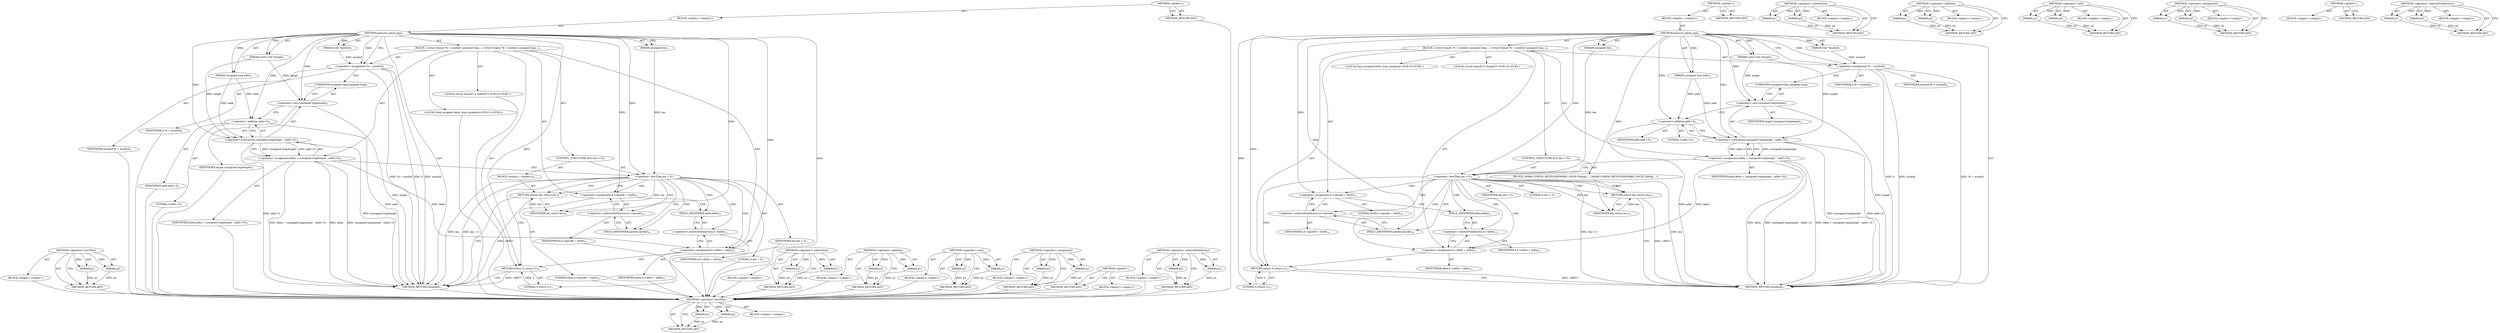 digraph "&lt;operator&gt;.indirectFieldAccess" {
vulnerable_92 [label=<(METHOD,&lt;operator&gt;.lessThan)>];
vulnerable_93 [label=<(PARAM,p1)>];
vulnerable_94 [label=<(PARAM,p2)>];
vulnerable_95 [label=<(BLOCK,&lt;empty&gt;,&lt;empty&gt;)>];
vulnerable_96 [label=<(METHOD_RETURN,ANY)>];
vulnerable_6 [label=<(METHOD,&lt;global&gt;)<SUB>1</SUB>>];
vulnerable_7 [label=<(BLOCK,&lt;empty&gt;,&lt;empty&gt;)<SUB>1</SUB>>];
vulnerable_8 [label=<(METHOD,paravirt_patch_jmp)<SUB>1</SUB>>];
vulnerable_9 [label=<(PARAM,void *insnbuf)<SUB>1</SUB>>];
vulnerable_10 [label=<(PARAM,const void *target)<SUB>1</SUB>>];
vulnerable_11 [label=<(PARAM,unsigned long addr)<SUB>2</SUB>>];
vulnerable_12 [label=<(PARAM,unsigned len)<SUB>2</SUB>>];
vulnerable_13 [label=<(BLOCK,{
 	struct branch *b = insnbuf;
 	unsigned long...,{
 	struct branch *b = insnbuf;
 	unsigned long...)<SUB>3</SUB>>];
vulnerable_14 [label="<(LOCAL,struct branch* b: branch*)<SUB>4</SUB>>"];
vulnerable_15 [label=<(&lt;operator&gt;.assignment,*b = insnbuf)<SUB>4</SUB>>];
vulnerable_16 [label=<(IDENTIFIER,b,*b = insnbuf)<SUB>4</SUB>>];
vulnerable_17 [label=<(IDENTIFIER,insnbuf,*b = insnbuf)<SUB>4</SUB>>];
vulnerable_18 [label="<(LOCAL,long unsigned delta: long unsigned)<SUB>5</SUB>>"];
vulnerable_19 [label=<(&lt;operator&gt;.assignment,delta = (unsigned long)target - (addr+5))<SUB>5</SUB>>];
vulnerable_20 [label=<(IDENTIFIER,delta,delta = (unsigned long)target - (addr+5))<SUB>5</SUB>>];
vulnerable_21 [label=<(&lt;operator&gt;.subtraction,(unsigned long)target - (addr+5))<SUB>5</SUB>>];
vulnerable_22 [label=<(&lt;operator&gt;.cast,(unsigned long)target)<SUB>5</SUB>>];
vulnerable_23 [label=<(UNKNOWN,unsigned long,unsigned long)<SUB>5</SUB>>];
vulnerable_24 [label=<(IDENTIFIER,target,(unsigned long)target)<SUB>5</SUB>>];
vulnerable_25 [label=<(&lt;operator&gt;.addition,addr+5)<SUB>5</SUB>>];
vulnerable_26 [label=<(IDENTIFIER,addr,addr+5)<SUB>5</SUB>>];
vulnerable_27 [label=<(LITERAL,5,addr+5)<SUB>5</SUB>>];
vulnerable_28 [label=<(CONTROL_STRUCTURE,IF,if (len &lt; 5))<SUB>7</SUB>>];
vulnerable_29 [label=<(&lt;operator&gt;.lessThan,len &lt; 5)<SUB>7</SUB>>];
vulnerable_30 [label=<(IDENTIFIER,len,len &lt; 5)<SUB>7</SUB>>];
vulnerable_31 [label=<(LITERAL,5,len &lt; 5)<SUB>7</SUB>>];
vulnerable_32 [label=<(BLOCK,&lt;empty&gt;,&lt;empty&gt;)<SUB>8</SUB>>];
vulnerable_33 [label=<(RETURN,return len;,return len;)<SUB>8</SUB>>];
vulnerable_34 [label=<(IDENTIFIER,len,return len;)<SUB>8</SUB>>];
vulnerable_35 [label=<(&lt;operator&gt;.assignment,b-&gt;opcode = 0xe9)<SUB>10</SUB>>];
vulnerable_36 [label=<(&lt;operator&gt;.indirectFieldAccess,b-&gt;opcode)<SUB>10</SUB>>];
vulnerable_37 [label=<(IDENTIFIER,b,b-&gt;opcode = 0xe9)<SUB>10</SUB>>];
vulnerable_38 [label=<(FIELD_IDENTIFIER,opcode,opcode)<SUB>10</SUB>>];
vulnerable_39 [label=<(LITERAL,0xe9,b-&gt;opcode = 0xe9)<SUB>10</SUB>>];
vulnerable_40 [label=<(&lt;operator&gt;.assignment,b-&gt;delta = delta)<SUB>11</SUB>>];
vulnerable_41 [label=<(&lt;operator&gt;.indirectFieldAccess,b-&gt;delta)<SUB>11</SUB>>];
vulnerable_42 [label=<(IDENTIFIER,b,b-&gt;delta = delta)<SUB>11</SUB>>];
vulnerable_43 [label=<(FIELD_IDENTIFIER,delta,delta)<SUB>11</SUB>>];
vulnerable_44 [label=<(IDENTIFIER,delta,b-&gt;delta = delta)<SUB>11</SUB>>];
vulnerable_45 [label=<(RETURN,return 5;,return 5;)<SUB>13</SUB>>];
vulnerable_46 [label=<(LITERAL,5,return 5;)<SUB>13</SUB>>];
vulnerable_47 [label=<(METHOD_RETURN,unsigned)<SUB>1</SUB>>];
vulnerable_49 [label=<(METHOD_RETURN,ANY)<SUB>1</SUB>>];
vulnerable_77 [label=<(METHOD,&lt;operator&gt;.subtraction)>];
vulnerable_78 [label=<(PARAM,p1)>];
vulnerable_79 [label=<(PARAM,p2)>];
vulnerable_80 [label=<(BLOCK,&lt;empty&gt;,&lt;empty&gt;)>];
vulnerable_81 [label=<(METHOD_RETURN,ANY)>];
vulnerable_87 [label=<(METHOD,&lt;operator&gt;.addition)>];
vulnerable_88 [label=<(PARAM,p1)>];
vulnerable_89 [label=<(PARAM,p2)>];
vulnerable_90 [label=<(BLOCK,&lt;empty&gt;,&lt;empty&gt;)>];
vulnerable_91 [label=<(METHOD_RETURN,ANY)>];
vulnerable_82 [label=<(METHOD,&lt;operator&gt;.cast)>];
vulnerable_83 [label=<(PARAM,p1)>];
vulnerable_84 [label=<(PARAM,p2)>];
vulnerable_85 [label=<(BLOCK,&lt;empty&gt;,&lt;empty&gt;)>];
vulnerable_86 [label=<(METHOD_RETURN,ANY)>];
vulnerable_72 [label=<(METHOD,&lt;operator&gt;.assignment)>];
vulnerable_73 [label=<(PARAM,p1)>];
vulnerable_74 [label=<(PARAM,p2)>];
vulnerable_75 [label=<(BLOCK,&lt;empty&gt;,&lt;empty&gt;)>];
vulnerable_76 [label=<(METHOD_RETURN,ANY)>];
vulnerable_66 [label=<(METHOD,&lt;global&gt;)<SUB>1</SUB>>];
vulnerable_67 [label=<(BLOCK,&lt;empty&gt;,&lt;empty&gt;)>];
vulnerable_68 [label=<(METHOD_RETURN,ANY)>];
vulnerable_97 [label=<(METHOD,&lt;operator&gt;.indirectFieldAccess)>];
vulnerable_98 [label=<(PARAM,p1)>];
vulnerable_99 [label=<(PARAM,p2)>];
vulnerable_100 [label=<(BLOCK,&lt;empty&gt;,&lt;empty&gt;)>];
vulnerable_101 [label=<(METHOD_RETURN,ANY)>];
fixed_92 [label=<(METHOD,&lt;operator&gt;.lessThan)>];
fixed_93 [label=<(PARAM,p1)>];
fixed_94 [label=<(PARAM,p2)>];
fixed_95 [label=<(BLOCK,&lt;empty&gt;,&lt;empty&gt;)>];
fixed_96 [label=<(METHOD_RETURN,ANY)>];
fixed_6 [label=<(METHOD,&lt;global&gt;)<SUB>1</SUB>>];
fixed_7 [label=<(BLOCK,&lt;empty&gt;,&lt;empty&gt;)<SUB>1</SUB>>];
fixed_8 [label=<(METHOD,paravirt_patch_jmp)<SUB>1</SUB>>];
fixed_9 [label=<(PARAM,void *insnbuf)<SUB>1</SUB>>];
fixed_10 [label=<(PARAM,const void *target)<SUB>1</SUB>>];
fixed_11 [label=<(PARAM,unsigned long addr)<SUB>2</SUB>>];
fixed_12 [label=<(PARAM,unsigned len)<SUB>2</SUB>>];
fixed_13 [label=<(BLOCK,{
 	struct branch *b = insnbuf;
 	unsigned long...,{
 	struct branch *b = insnbuf;
 	unsigned long...)<SUB>3</SUB>>];
fixed_14 [label="<(LOCAL,struct branch* b: branch*)<SUB>4</SUB>>"];
fixed_15 [label=<(&lt;operator&gt;.assignment,*b = insnbuf)<SUB>4</SUB>>];
fixed_16 [label=<(IDENTIFIER,b,*b = insnbuf)<SUB>4</SUB>>];
fixed_17 [label=<(IDENTIFIER,insnbuf,*b = insnbuf)<SUB>4</SUB>>];
fixed_18 [label="<(LOCAL,long unsigned delta: long unsigned)<SUB>5</SUB>>"];
fixed_19 [label=<(&lt;operator&gt;.assignment,delta = (unsigned long)target - (addr+5))<SUB>5</SUB>>];
fixed_20 [label=<(IDENTIFIER,delta,delta = (unsigned long)target - (addr+5))<SUB>5</SUB>>];
fixed_21 [label=<(&lt;operator&gt;.subtraction,(unsigned long)target - (addr+5))<SUB>5</SUB>>];
fixed_22 [label=<(&lt;operator&gt;.cast,(unsigned long)target)<SUB>5</SUB>>];
fixed_23 [label=<(UNKNOWN,unsigned long,unsigned long)<SUB>5</SUB>>];
fixed_24 [label=<(IDENTIFIER,target,(unsigned long)target)<SUB>5</SUB>>];
fixed_25 [label=<(&lt;operator&gt;.addition,addr+5)<SUB>5</SUB>>];
fixed_26 [label=<(IDENTIFIER,addr,addr+5)<SUB>5</SUB>>];
fixed_27 [label=<(LITERAL,5,addr+5)<SUB>5</SUB>>];
fixed_28 [label=<(CONTROL_STRUCTURE,IF,if (len &lt; 5))<SUB>7</SUB>>];
fixed_29 [label=<(&lt;operator&gt;.lessThan,len &lt; 5)<SUB>7</SUB>>];
fixed_30 [label=<(IDENTIFIER,len,len &lt; 5)<SUB>7</SUB>>];
fixed_31 [label=<(LITERAL,5,len &lt; 5)<SUB>7</SUB>>];
fixed_32 [label=<(BLOCK,{
#ifdef CONFIG_RETPOLINE
		WARN_ONCE(&quot;Failing ...,{
#ifdef CONFIG_RETPOLINE
		WARN_ONCE(&quot;Failing ...)<SUB>7</SUB>>];
fixed_33 [label=<(RETURN,return len;,return len;)<SUB>11</SUB>>];
fixed_34 [label=<(IDENTIFIER,len,return len;)<SUB>11</SUB>>];
fixed_35 [label=<(&lt;operator&gt;.assignment,b-&gt;opcode = 0xe9)<SUB>14</SUB>>];
fixed_36 [label=<(&lt;operator&gt;.indirectFieldAccess,b-&gt;opcode)<SUB>14</SUB>>];
fixed_37 [label=<(IDENTIFIER,b,b-&gt;opcode = 0xe9)<SUB>14</SUB>>];
fixed_38 [label=<(FIELD_IDENTIFIER,opcode,opcode)<SUB>14</SUB>>];
fixed_39 [label=<(LITERAL,0xe9,b-&gt;opcode = 0xe9)<SUB>14</SUB>>];
fixed_40 [label=<(&lt;operator&gt;.assignment,b-&gt;delta = delta)<SUB>15</SUB>>];
fixed_41 [label=<(&lt;operator&gt;.indirectFieldAccess,b-&gt;delta)<SUB>15</SUB>>];
fixed_42 [label=<(IDENTIFIER,b,b-&gt;delta = delta)<SUB>15</SUB>>];
fixed_43 [label=<(FIELD_IDENTIFIER,delta,delta)<SUB>15</SUB>>];
fixed_44 [label=<(IDENTIFIER,delta,b-&gt;delta = delta)<SUB>15</SUB>>];
fixed_45 [label=<(RETURN,return 5;,return 5;)<SUB>17</SUB>>];
fixed_46 [label=<(LITERAL,5,return 5;)<SUB>17</SUB>>];
fixed_47 [label=<(METHOD_RETURN,unsigned)<SUB>1</SUB>>];
fixed_49 [label=<(METHOD_RETURN,ANY)<SUB>1</SUB>>];
fixed_77 [label=<(METHOD,&lt;operator&gt;.subtraction)>];
fixed_78 [label=<(PARAM,p1)>];
fixed_79 [label=<(PARAM,p2)>];
fixed_80 [label=<(BLOCK,&lt;empty&gt;,&lt;empty&gt;)>];
fixed_81 [label=<(METHOD_RETURN,ANY)>];
fixed_87 [label=<(METHOD,&lt;operator&gt;.addition)>];
fixed_88 [label=<(PARAM,p1)>];
fixed_89 [label=<(PARAM,p2)>];
fixed_90 [label=<(BLOCK,&lt;empty&gt;,&lt;empty&gt;)>];
fixed_91 [label=<(METHOD_RETURN,ANY)>];
fixed_82 [label=<(METHOD,&lt;operator&gt;.cast)>];
fixed_83 [label=<(PARAM,p1)>];
fixed_84 [label=<(PARAM,p2)>];
fixed_85 [label=<(BLOCK,&lt;empty&gt;,&lt;empty&gt;)>];
fixed_86 [label=<(METHOD_RETURN,ANY)>];
fixed_72 [label=<(METHOD,&lt;operator&gt;.assignment)>];
fixed_73 [label=<(PARAM,p1)>];
fixed_74 [label=<(PARAM,p2)>];
fixed_75 [label=<(BLOCK,&lt;empty&gt;,&lt;empty&gt;)>];
fixed_76 [label=<(METHOD_RETURN,ANY)>];
fixed_66 [label=<(METHOD,&lt;global&gt;)<SUB>1</SUB>>];
fixed_67 [label=<(BLOCK,&lt;empty&gt;,&lt;empty&gt;)>];
fixed_68 [label=<(METHOD_RETURN,ANY)>];
fixed_97 [label=<(METHOD,&lt;operator&gt;.indirectFieldAccess)>];
fixed_98 [label=<(PARAM,p1)>];
fixed_99 [label=<(PARAM,p2)>];
fixed_100 [label=<(BLOCK,&lt;empty&gt;,&lt;empty&gt;)>];
fixed_101 [label=<(METHOD_RETURN,ANY)>];
vulnerable_92 -> vulnerable_93  [key=0, label="AST: "];
vulnerable_92 -> vulnerable_93  [key=1, label="DDG: "];
vulnerable_92 -> vulnerable_95  [key=0, label="AST: "];
vulnerable_92 -> vulnerable_94  [key=0, label="AST: "];
vulnerable_92 -> vulnerable_94  [key=1, label="DDG: "];
vulnerable_92 -> vulnerable_96  [key=0, label="AST: "];
vulnerable_92 -> vulnerable_96  [key=1, label="CFG: "];
vulnerable_93 -> vulnerable_96  [key=0, label="DDG: p1"];
vulnerable_94 -> vulnerable_96  [key=0, label="DDG: p2"];
vulnerable_95 -> fixed_92  [key=0];
vulnerable_96 -> fixed_92  [key=0];
vulnerable_6 -> vulnerable_7  [key=0, label="AST: "];
vulnerable_6 -> vulnerable_49  [key=0, label="AST: "];
vulnerable_6 -> vulnerable_49  [key=1, label="CFG: "];
vulnerable_7 -> vulnerable_8  [key=0, label="AST: "];
vulnerable_8 -> vulnerable_9  [key=0, label="AST: "];
vulnerable_8 -> vulnerable_9  [key=1, label="DDG: "];
vulnerable_8 -> vulnerable_10  [key=0, label="AST: "];
vulnerable_8 -> vulnerable_10  [key=1, label="DDG: "];
vulnerable_8 -> vulnerable_11  [key=0, label="AST: "];
vulnerable_8 -> vulnerable_11  [key=1, label="DDG: "];
vulnerable_8 -> vulnerable_12  [key=0, label="AST: "];
vulnerable_8 -> vulnerable_12  [key=1, label="DDG: "];
vulnerable_8 -> vulnerable_13  [key=0, label="AST: "];
vulnerable_8 -> vulnerable_47  [key=0, label="AST: "];
vulnerable_8 -> vulnerable_15  [key=0, label="CFG: "];
vulnerable_8 -> vulnerable_15  [key=1, label="DDG: "];
vulnerable_8 -> vulnerable_35  [key=0, label="DDG: "];
vulnerable_8 -> vulnerable_40  [key=0, label="DDG: "];
vulnerable_8 -> vulnerable_45  [key=0, label="DDG: "];
vulnerable_8 -> vulnerable_46  [key=0, label="DDG: "];
vulnerable_8 -> vulnerable_21  [key=0, label="DDG: "];
vulnerable_8 -> vulnerable_29  [key=0, label="DDG: "];
vulnerable_8 -> vulnerable_22  [key=0, label="DDG: "];
vulnerable_8 -> vulnerable_25  [key=0, label="DDG: "];
vulnerable_8 -> vulnerable_34  [key=0, label="DDG: "];
vulnerable_9 -> vulnerable_15  [key=0, label="DDG: insnbuf"];
vulnerable_10 -> vulnerable_21  [key=0, label="DDG: target"];
vulnerable_10 -> vulnerable_22  [key=0, label="DDG: target"];
vulnerable_11 -> vulnerable_21  [key=0, label="DDG: addr"];
vulnerable_11 -> vulnerable_25  [key=0, label="DDG: addr"];
vulnerable_12 -> vulnerable_29  [key=0, label="DDG: len"];
vulnerable_13 -> vulnerable_14  [key=0, label="AST: "];
vulnerable_13 -> vulnerable_15  [key=0, label="AST: "];
vulnerable_13 -> vulnerable_18  [key=0, label="AST: "];
vulnerable_13 -> vulnerable_19  [key=0, label="AST: "];
vulnerable_13 -> vulnerable_28  [key=0, label="AST: "];
vulnerable_13 -> vulnerable_35  [key=0, label="AST: "];
vulnerable_13 -> vulnerable_40  [key=0, label="AST: "];
vulnerable_13 -> vulnerable_45  [key=0, label="AST: "];
vulnerable_14 -> fixed_92  [key=0];
vulnerable_15 -> vulnerable_16  [key=0, label="AST: "];
vulnerable_15 -> vulnerable_17  [key=0, label="AST: "];
vulnerable_15 -> vulnerable_23  [key=0, label="CFG: "];
vulnerable_15 -> vulnerable_47  [key=0, label="DDG: b"];
vulnerable_15 -> vulnerable_47  [key=1, label="DDG: insnbuf"];
vulnerable_15 -> vulnerable_47  [key=2, label="DDG: *b = insnbuf"];
vulnerable_16 -> fixed_92  [key=0];
vulnerable_17 -> fixed_92  [key=0];
vulnerable_18 -> fixed_92  [key=0];
vulnerable_19 -> vulnerable_20  [key=0, label="AST: "];
vulnerable_19 -> vulnerable_21  [key=0, label="AST: "];
vulnerable_19 -> vulnerable_29  [key=0, label="CFG: "];
vulnerable_19 -> vulnerable_47  [key=0, label="DDG: delta"];
vulnerable_19 -> vulnerable_47  [key=1, label="DDG: (unsigned long)target - (addr+5)"];
vulnerable_19 -> vulnerable_47  [key=2, label="DDG: delta = (unsigned long)target - (addr+5)"];
vulnerable_19 -> vulnerable_40  [key=0, label="DDG: delta"];
vulnerable_20 -> fixed_92  [key=0];
vulnerable_21 -> vulnerable_22  [key=0, label="AST: "];
vulnerable_21 -> vulnerable_25  [key=0, label="AST: "];
vulnerable_21 -> vulnerable_19  [key=0, label="CFG: "];
vulnerable_21 -> vulnerable_19  [key=1, label="DDG: (unsigned long)target"];
vulnerable_21 -> vulnerable_19  [key=2, label="DDG: addr+5"];
vulnerable_21 -> vulnerable_47  [key=0, label="DDG: (unsigned long)target"];
vulnerable_21 -> vulnerable_47  [key=1, label="DDG: addr+5"];
vulnerable_22 -> vulnerable_23  [key=0, label="AST: "];
vulnerable_22 -> vulnerable_24  [key=0, label="AST: "];
vulnerable_22 -> vulnerable_25  [key=0, label="CFG: "];
vulnerable_22 -> vulnerable_47  [key=0, label="DDG: target"];
vulnerable_23 -> vulnerable_22  [key=0, label="CFG: "];
vulnerable_24 -> fixed_92  [key=0];
vulnerable_25 -> vulnerable_26  [key=0, label="AST: "];
vulnerable_25 -> vulnerable_27  [key=0, label="AST: "];
vulnerable_25 -> vulnerable_21  [key=0, label="CFG: "];
vulnerable_25 -> vulnerable_47  [key=0, label="DDG: addr"];
vulnerable_26 -> fixed_92  [key=0];
vulnerable_27 -> fixed_92  [key=0];
vulnerable_28 -> vulnerable_29  [key=0, label="AST: "];
vulnerable_28 -> vulnerable_32  [key=0, label="AST: "];
vulnerable_29 -> vulnerable_30  [key=0, label="AST: "];
vulnerable_29 -> vulnerable_31  [key=0, label="AST: "];
vulnerable_29 -> vulnerable_33  [key=0, label="CFG: "];
vulnerable_29 -> vulnerable_33  [key=1, label="CDG: "];
vulnerable_29 -> vulnerable_38  [key=0, label="CFG: "];
vulnerable_29 -> vulnerable_38  [key=1, label="CDG: "];
vulnerable_29 -> vulnerable_47  [key=0, label="DDG: len"];
vulnerable_29 -> vulnerable_47  [key=1, label="DDG: len &lt; 5"];
vulnerable_29 -> vulnerable_34  [key=0, label="DDG: len"];
vulnerable_29 -> vulnerable_40  [key=0, label="CDG: "];
vulnerable_29 -> vulnerable_36  [key=0, label="CDG: "];
vulnerable_29 -> vulnerable_35  [key=0, label="CDG: "];
vulnerable_29 -> vulnerable_41  [key=0, label="CDG: "];
vulnerable_29 -> vulnerable_45  [key=0, label="CDG: "];
vulnerable_29 -> vulnerable_43  [key=0, label="CDG: "];
vulnerable_30 -> fixed_92  [key=0];
vulnerable_31 -> fixed_92  [key=0];
vulnerable_32 -> vulnerable_33  [key=0, label="AST: "];
vulnerable_33 -> vulnerable_34  [key=0, label="AST: "];
vulnerable_33 -> vulnerable_47  [key=0, label="CFG: "];
vulnerable_33 -> vulnerable_47  [key=1, label="DDG: &lt;RET&gt;"];
vulnerable_34 -> vulnerable_33  [key=0, label="DDG: len"];
vulnerable_35 -> vulnerable_36  [key=0, label="AST: "];
vulnerable_35 -> vulnerable_39  [key=0, label="AST: "];
vulnerable_35 -> vulnerable_43  [key=0, label="CFG: "];
vulnerable_36 -> vulnerable_37  [key=0, label="AST: "];
vulnerable_36 -> vulnerable_38  [key=0, label="AST: "];
vulnerable_36 -> vulnerable_35  [key=0, label="CFG: "];
vulnerable_37 -> fixed_92  [key=0];
vulnerable_38 -> vulnerable_36  [key=0, label="CFG: "];
vulnerable_39 -> fixed_92  [key=0];
vulnerable_40 -> vulnerable_41  [key=0, label="AST: "];
vulnerable_40 -> vulnerable_44  [key=0, label="AST: "];
vulnerable_40 -> vulnerable_45  [key=0, label="CFG: "];
vulnerable_41 -> vulnerable_42  [key=0, label="AST: "];
vulnerable_41 -> vulnerable_43  [key=0, label="AST: "];
vulnerable_41 -> vulnerable_40  [key=0, label="CFG: "];
vulnerable_42 -> fixed_92  [key=0];
vulnerable_43 -> vulnerable_41  [key=0, label="CFG: "];
vulnerable_44 -> fixed_92  [key=0];
vulnerable_45 -> vulnerable_46  [key=0, label="AST: "];
vulnerable_45 -> vulnerable_47  [key=0, label="CFG: "];
vulnerable_45 -> vulnerable_47  [key=1, label="DDG: &lt;RET&gt;"];
vulnerable_46 -> vulnerable_45  [key=0, label="DDG: 5"];
vulnerable_47 -> fixed_92  [key=0];
vulnerable_49 -> fixed_92  [key=0];
vulnerable_77 -> vulnerable_78  [key=0, label="AST: "];
vulnerable_77 -> vulnerable_78  [key=1, label="DDG: "];
vulnerable_77 -> vulnerable_80  [key=0, label="AST: "];
vulnerable_77 -> vulnerable_79  [key=0, label="AST: "];
vulnerable_77 -> vulnerable_79  [key=1, label="DDG: "];
vulnerable_77 -> vulnerable_81  [key=0, label="AST: "];
vulnerable_77 -> vulnerable_81  [key=1, label="CFG: "];
vulnerable_78 -> vulnerable_81  [key=0, label="DDG: p1"];
vulnerable_79 -> vulnerable_81  [key=0, label="DDG: p2"];
vulnerable_80 -> fixed_92  [key=0];
vulnerable_81 -> fixed_92  [key=0];
vulnerable_87 -> vulnerable_88  [key=0, label="AST: "];
vulnerable_87 -> vulnerable_88  [key=1, label="DDG: "];
vulnerable_87 -> vulnerable_90  [key=0, label="AST: "];
vulnerable_87 -> vulnerable_89  [key=0, label="AST: "];
vulnerable_87 -> vulnerable_89  [key=1, label="DDG: "];
vulnerable_87 -> vulnerable_91  [key=0, label="AST: "];
vulnerable_87 -> vulnerable_91  [key=1, label="CFG: "];
vulnerable_88 -> vulnerable_91  [key=0, label="DDG: p1"];
vulnerable_89 -> vulnerable_91  [key=0, label="DDG: p2"];
vulnerable_90 -> fixed_92  [key=0];
vulnerable_91 -> fixed_92  [key=0];
vulnerable_82 -> vulnerable_83  [key=0, label="AST: "];
vulnerable_82 -> vulnerable_83  [key=1, label="DDG: "];
vulnerable_82 -> vulnerable_85  [key=0, label="AST: "];
vulnerable_82 -> vulnerable_84  [key=0, label="AST: "];
vulnerable_82 -> vulnerable_84  [key=1, label="DDG: "];
vulnerable_82 -> vulnerable_86  [key=0, label="AST: "];
vulnerable_82 -> vulnerable_86  [key=1, label="CFG: "];
vulnerable_83 -> vulnerable_86  [key=0, label="DDG: p1"];
vulnerable_84 -> vulnerable_86  [key=0, label="DDG: p2"];
vulnerable_85 -> fixed_92  [key=0];
vulnerable_86 -> fixed_92  [key=0];
vulnerable_72 -> vulnerable_73  [key=0, label="AST: "];
vulnerable_72 -> vulnerable_73  [key=1, label="DDG: "];
vulnerable_72 -> vulnerable_75  [key=0, label="AST: "];
vulnerable_72 -> vulnerable_74  [key=0, label="AST: "];
vulnerable_72 -> vulnerable_74  [key=1, label="DDG: "];
vulnerable_72 -> vulnerable_76  [key=0, label="AST: "];
vulnerable_72 -> vulnerable_76  [key=1, label="CFG: "];
vulnerable_73 -> vulnerable_76  [key=0, label="DDG: p1"];
vulnerable_74 -> vulnerable_76  [key=0, label="DDG: p2"];
vulnerable_75 -> fixed_92  [key=0];
vulnerable_76 -> fixed_92  [key=0];
vulnerable_66 -> vulnerable_67  [key=0, label="AST: "];
vulnerable_66 -> vulnerable_68  [key=0, label="AST: "];
vulnerable_66 -> vulnerable_68  [key=1, label="CFG: "];
vulnerable_67 -> fixed_92  [key=0];
vulnerable_68 -> fixed_92  [key=0];
vulnerable_97 -> vulnerable_98  [key=0, label="AST: "];
vulnerable_97 -> vulnerable_98  [key=1, label="DDG: "];
vulnerable_97 -> vulnerable_100  [key=0, label="AST: "];
vulnerable_97 -> vulnerable_99  [key=0, label="AST: "];
vulnerable_97 -> vulnerable_99  [key=1, label="DDG: "];
vulnerable_97 -> vulnerable_101  [key=0, label="AST: "];
vulnerable_97 -> vulnerable_101  [key=1, label="CFG: "];
vulnerable_98 -> vulnerable_101  [key=0, label="DDG: p1"];
vulnerable_99 -> vulnerable_101  [key=0, label="DDG: p2"];
vulnerable_100 -> fixed_92  [key=0];
vulnerable_101 -> fixed_92  [key=0];
fixed_92 -> fixed_93  [key=0, label="AST: "];
fixed_92 -> fixed_93  [key=1, label="DDG: "];
fixed_92 -> fixed_95  [key=0, label="AST: "];
fixed_92 -> fixed_94  [key=0, label="AST: "];
fixed_92 -> fixed_94  [key=1, label="DDG: "];
fixed_92 -> fixed_96  [key=0, label="AST: "];
fixed_92 -> fixed_96  [key=1, label="CFG: "];
fixed_93 -> fixed_96  [key=0, label="DDG: p1"];
fixed_94 -> fixed_96  [key=0, label="DDG: p2"];
fixed_6 -> fixed_7  [key=0, label="AST: "];
fixed_6 -> fixed_49  [key=0, label="AST: "];
fixed_6 -> fixed_49  [key=1, label="CFG: "];
fixed_7 -> fixed_8  [key=0, label="AST: "];
fixed_8 -> fixed_9  [key=0, label="AST: "];
fixed_8 -> fixed_9  [key=1, label="DDG: "];
fixed_8 -> fixed_10  [key=0, label="AST: "];
fixed_8 -> fixed_10  [key=1, label="DDG: "];
fixed_8 -> fixed_11  [key=0, label="AST: "];
fixed_8 -> fixed_11  [key=1, label="DDG: "];
fixed_8 -> fixed_12  [key=0, label="AST: "];
fixed_8 -> fixed_12  [key=1, label="DDG: "];
fixed_8 -> fixed_13  [key=0, label="AST: "];
fixed_8 -> fixed_47  [key=0, label="AST: "];
fixed_8 -> fixed_15  [key=0, label="CFG: "];
fixed_8 -> fixed_15  [key=1, label="DDG: "];
fixed_8 -> fixed_35  [key=0, label="DDG: "];
fixed_8 -> fixed_40  [key=0, label="DDG: "];
fixed_8 -> fixed_45  [key=0, label="DDG: "];
fixed_8 -> fixed_46  [key=0, label="DDG: "];
fixed_8 -> fixed_21  [key=0, label="DDG: "];
fixed_8 -> fixed_29  [key=0, label="DDG: "];
fixed_8 -> fixed_22  [key=0, label="DDG: "];
fixed_8 -> fixed_25  [key=0, label="DDG: "];
fixed_8 -> fixed_34  [key=0, label="DDG: "];
fixed_9 -> fixed_15  [key=0, label="DDG: insnbuf"];
fixed_10 -> fixed_21  [key=0, label="DDG: target"];
fixed_10 -> fixed_22  [key=0, label="DDG: target"];
fixed_11 -> fixed_21  [key=0, label="DDG: addr"];
fixed_11 -> fixed_25  [key=0, label="DDG: addr"];
fixed_12 -> fixed_29  [key=0, label="DDG: len"];
fixed_13 -> fixed_14  [key=0, label="AST: "];
fixed_13 -> fixed_15  [key=0, label="AST: "];
fixed_13 -> fixed_18  [key=0, label="AST: "];
fixed_13 -> fixed_19  [key=0, label="AST: "];
fixed_13 -> fixed_28  [key=0, label="AST: "];
fixed_13 -> fixed_35  [key=0, label="AST: "];
fixed_13 -> fixed_40  [key=0, label="AST: "];
fixed_13 -> fixed_45  [key=0, label="AST: "];
fixed_15 -> fixed_16  [key=0, label="AST: "];
fixed_15 -> fixed_17  [key=0, label="AST: "];
fixed_15 -> fixed_23  [key=0, label="CFG: "];
fixed_15 -> fixed_47  [key=0, label="DDG: b"];
fixed_15 -> fixed_47  [key=1, label="DDG: insnbuf"];
fixed_15 -> fixed_47  [key=2, label="DDG: *b = insnbuf"];
fixed_19 -> fixed_20  [key=0, label="AST: "];
fixed_19 -> fixed_21  [key=0, label="AST: "];
fixed_19 -> fixed_29  [key=0, label="CFG: "];
fixed_19 -> fixed_47  [key=0, label="DDG: delta"];
fixed_19 -> fixed_47  [key=1, label="DDG: (unsigned long)target - (addr+5)"];
fixed_19 -> fixed_47  [key=2, label="DDG: delta = (unsigned long)target - (addr+5)"];
fixed_19 -> fixed_40  [key=0, label="DDG: delta"];
fixed_21 -> fixed_22  [key=0, label="AST: "];
fixed_21 -> fixed_25  [key=0, label="AST: "];
fixed_21 -> fixed_19  [key=0, label="CFG: "];
fixed_21 -> fixed_19  [key=1, label="DDG: (unsigned long)target"];
fixed_21 -> fixed_19  [key=2, label="DDG: addr+5"];
fixed_21 -> fixed_47  [key=0, label="DDG: (unsigned long)target"];
fixed_21 -> fixed_47  [key=1, label="DDG: addr+5"];
fixed_22 -> fixed_23  [key=0, label="AST: "];
fixed_22 -> fixed_24  [key=0, label="AST: "];
fixed_22 -> fixed_25  [key=0, label="CFG: "];
fixed_22 -> fixed_47  [key=0, label="DDG: target"];
fixed_23 -> fixed_22  [key=0, label="CFG: "];
fixed_25 -> fixed_26  [key=0, label="AST: "];
fixed_25 -> fixed_27  [key=0, label="AST: "];
fixed_25 -> fixed_21  [key=0, label="CFG: "];
fixed_25 -> fixed_47  [key=0, label="DDG: addr"];
fixed_28 -> fixed_29  [key=0, label="AST: "];
fixed_28 -> fixed_32  [key=0, label="AST: "];
fixed_29 -> fixed_30  [key=0, label="AST: "];
fixed_29 -> fixed_31  [key=0, label="AST: "];
fixed_29 -> fixed_33  [key=0, label="CFG: "];
fixed_29 -> fixed_33  [key=1, label="CDG: "];
fixed_29 -> fixed_38  [key=0, label="CFG: "];
fixed_29 -> fixed_38  [key=1, label="CDG: "];
fixed_29 -> fixed_47  [key=0, label="DDG: len"];
fixed_29 -> fixed_47  [key=1, label="DDG: len &lt; 5"];
fixed_29 -> fixed_34  [key=0, label="DDG: len"];
fixed_29 -> fixed_40  [key=0, label="CDG: "];
fixed_29 -> fixed_36  [key=0, label="CDG: "];
fixed_29 -> fixed_35  [key=0, label="CDG: "];
fixed_29 -> fixed_41  [key=0, label="CDG: "];
fixed_29 -> fixed_45  [key=0, label="CDG: "];
fixed_29 -> fixed_43  [key=0, label="CDG: "];
fixed_32 -> fixed_33  [key=0, label="AST: "];
fixed_33 -> fixed_34  [key=0, label="AST: "];
fixed_33 -> fixed_47  [key=0, label="CFG: "];
fixed_33 -> fixed_47  [key=1, label="DDG: &lt;RET&gt;"];
fixed_34 -> fixed_33  [key=0, label="DDG: len"];
fixed_35 -> fixed_36  [key=0, label="AST: "];
fixed_35 -> fixed_39  [key=0, label="AST: "];
fixed_35 -> fixed_43  [key=0, label="CFG: "];
fixed_36 -> fixed_37  [key=0, label="AST: "];
fixed_36 -> fixed_38  [key=0, label="AST: "];
fixed_36 -> fixed_35  [key=0, label="CFG: "];
fixed_38 -> fixed_36  [key=0, label="CFG: "];
fixed_40 -> fixed_41  [key=0, label="AST: "];
fixed_40 -> fixed_44  [key=0, label="AST: "];
fixed_40 -> fixed_45  [key=0, label="CFG: "];
fixed_41 -> fixed_42  [key=0, label="AST: "];
fixed_41 -> fixed_43  [key=0, label="AST: "];
fixed_41 -> fixed_40  [key=0, label="CFG: "];
fixed_43 -> fixed_41  [key=0, label="CFG: "];
fixed_45 -> fixed_46  [key=0, label="AST: "];
fixed_45 -> fixed_47  [key=0, label="CFG: "];
fixed_45 -> fixed_47  [key=1, label="DDG: &lt;RET&gt;"];
fixed_46 -> fixed_45  [key=0, label="DDG: 5"];
fixed_77 -> fixed_78  [key=0, label="AST: "];
fixed_77 -> fixed_78  [key=1, label="DDG: "];
fixed_77 -> fixed_80  [key=0, label="AST: "];
fixed_77 -> fixed_79  [key=0, label="AST: "];
fixed_77 -> fixed_79  [key=1, label="DDG: "];
fixed_77 -> fixed_81  [key=0, label="AST: "];
fixed_77 -> fixed_81  [key=1, label="CFG: "];
fixed_78 -> fixed_81  [key=0, label="DDG: p1"];
fixed_79 -> fixed_81  [key=0, label="DDG: p2"];
fixed_87 -> fixed_88  [key=0, label="AST: "];
fixed_87 -> fixed_88  [key=1, label="DDG: "];
fixed_87 -> fixed_90  [key=0, label="AST: "];
fixed_87 -> fixed_89  [key=0, label="AST: "];
fixed_87 -> fixed_89  [key=1, label="DDG: "];
fixed_87 -> fixed_91  [key=0, label="AST: "];
fixed_87 -> fixed_91  [key=1, label="CFG: "];
fixed_88 -> fixed_91  [key=0, label="DDG: p1"];
fixed_89 -> fixed_91  [key=0, label="DDG: p2"];
fixed_82 -> fixed_83  [key=0, label="AST: "];
fixed_82 -> fixed_83  [key=1, label="DDG: "];
fixed_82 -> fixed_85  [key=0, label="AST: "];
fixed_82 -> fixed_84  [key=0, label="AST: "];
fixed_82 -> fixed_84  [key=1, label="DDG: "];
fixed_82 -> fixed_86  [key=0, label="AST: "];
fixed_82 -> fixed_86  [key=1, label="CFG: "];
fixed_83 -> fixed_86  [key=0, label="DDG: p1"];
fixed_84 -> fixed_86  [key=0, label="DDG: p2"];
fixed_72 -> fixed_73  [key=0, label="AST: "];
fixed_72 -> fixed_73  [key=1, label="DDG: "];
fixed_72 -> fixed_75  [key=0, label="AST: "];
fixed_72 -> fixed_74  [key=0, label="AST: "];
fixed_72 -> fixed_74  [key=1, label="DDG: "];
fixed_72 -> fixed_76  [key=0, label="AST: "];
fixed_72 -> fixed_76  [key=1, label="CFG: "];
fixed_73 -> fixed_76  [key=0, label="DDG: p1"];
fixed_74 -> fixed_76  [key=0, label="DDG: p2"];
fixed_66 -> fixed_67  [key=0, label="AST: "];
fixed_66 -> fixed_68  [key=0, label="AST: "];
fixed_66 -> fixed_68  [key=1, label="CFG: "];
fixed_97 -> fixed_98  [key=0, label="AST: "];
fixed_97 -> fixed_98  [key=1, label="DDG: "];
fixed_97 -> fixed_100  [key=0, label="AST: "];
fixed_97 -> fixed_99  [key=0, label="AST: "];
fixed_97 -> fixed_99  [key=1, label="DDG: "];
fixed_97 -> fixed_101  [key=0, label="AST: "];
fixed_97 -> fixed_101  [key=1, label="CFG: "];
fixed_98 -> fixed_101  [key=0, label="DDG: p1"];
fixed_99 -> fixed_101  [key=0, label="DDG: p2"];
}
